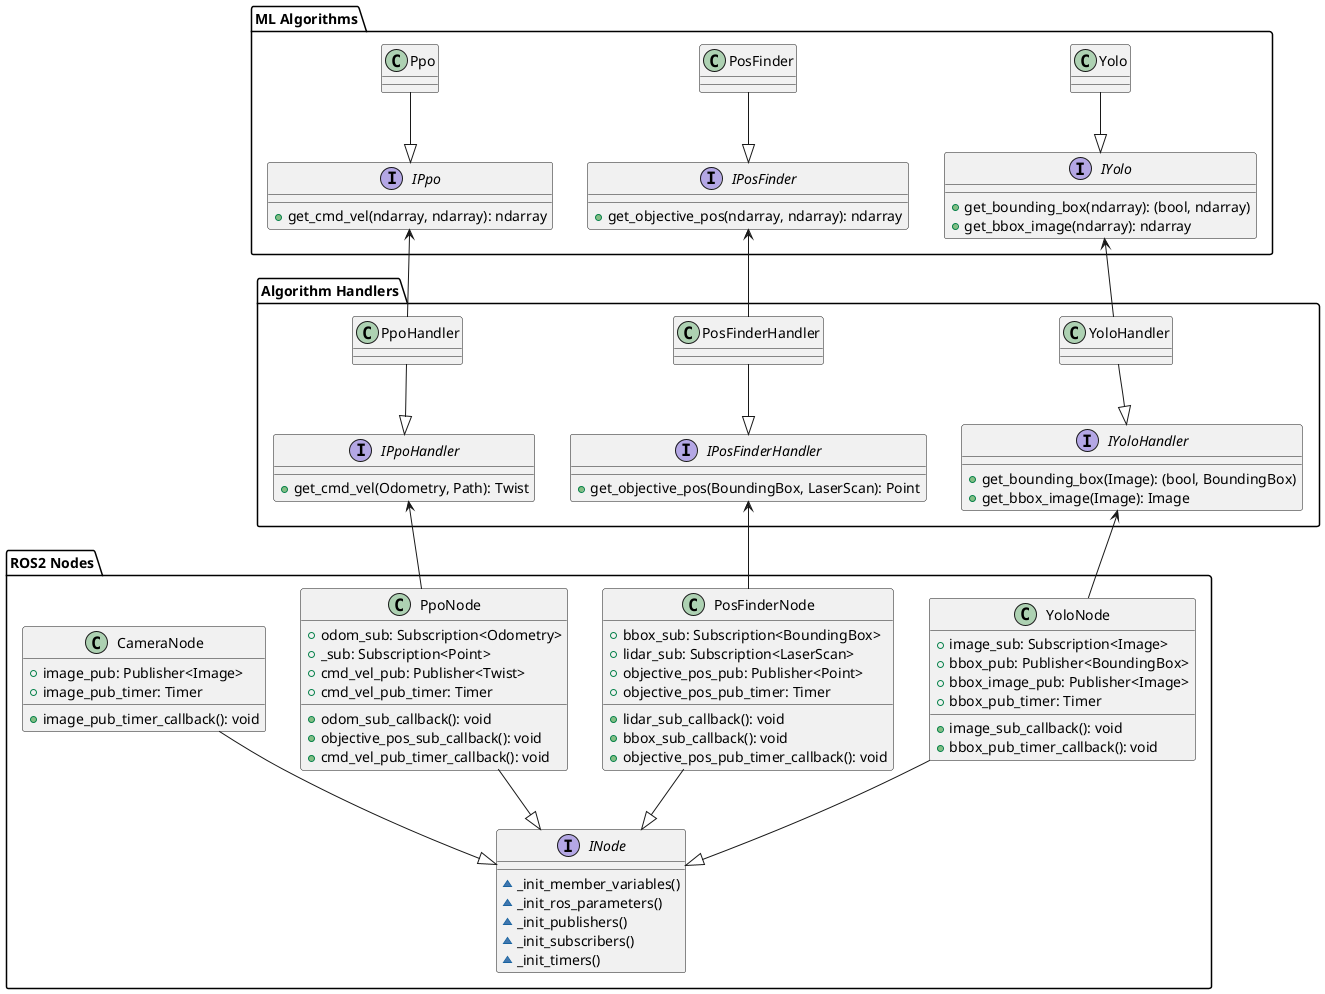 @startuml

package "ROS2 Nodes" {
    interface INode {
        ~_init_member_variables()
        ~_init_ros_parameters()
        ~_init_publishers()
        ~_init_subscribers()
        ~_init_timers()
    }

    class YoloNode {
        + image_sub: Subscription<Image>
        + bbox_pub: Publisher<BoundingBox>
        + bbox_image_pub: Publisher<Image>
        + bbox_pub_timer: Timer
        + image_sub_callback(): void
        + bbox_pub_timer_callback(): void
    }
    class PosFinderNode {
        + bbox_sub: Subscription<BoundingBox>
        + lidar_sub: Subscription<LaserScan>
        + objective_pos_pub: Publisher<Point>
        + objective_pos_pub_timer: Timer
        + lidar_sub_callback(): void
        + bbox_sub_callback(): void
        + objective_pos_pub_timer_callback(): void
    }
    class PpoNode {
        + odom_sub: Subscription<Odometry>
        + _sub: Subscription<Point>
        + cmd_vel_pub: Publisher<Twist>
        + cmd_vel_pub_timer: Timer
        + odom_sub_callback(): void
        + objective_pos_sub_callback(): void
        + cmd_vel_pub_timer_callback(): void
    }
    class CameraNode {
        + image_pub: Publisher<Image>
        + image_pub_timer: Timer
        + image_pub_timer_callback(): void
    }

    YoloNode --|> INode
    PosFinderNode --|> INode
    PpoNode --|> INode
    CameraNode --|> INode
}

package "Algorithm Handlers" {
    interface IYoloHandler {
        +get_bounding_box(Image): (bool, BoundingBox)
        +get_bbox_image(Image): Image
    }
    interface IPosFinderHandler {
        +get_objective_pos(BoundingBox, LaserScan): Point
    }
    interface IPpoHandler {
        +get_cmd_vel(Odometry, Path): Twist
    }

    class YoloHandler
    class PosFinderHandler
    class PpoHandler

    YoloHandler --|> IYoloHandler
    PosFinderHandler --|> IPosFinderHandler
    PpoHandler --|> IPpoHandler

    IYoloHandler <-- YoloNode
    IPosFinderHandler <-- PosFinderNode
    IPpoHandler <-- PpoNode
}

package "ML Algorithms" {
    class Yolo
    class PosFinder
    class Ppo

    interface IYolo {
        +get_bounding_box(ndarray): (bool, ndarray)
        +get_bbox_image(ndarray): ndarray
    }
    interface IPosFinder {
        +get_objective_pos(ndarray, ndarray): ndarray
    }
    interface IPpo {
        +get_cmd_vel(ndarray, ndarray): ndarray
    }

    Yolo --|> IYolo
    PosFinder --|> IPosFinder
    Ppo --|> IPpo

    IYolo <-- YoloHandler
    IPosFinder <-- PosFinderHandler
    IPpo <-- PpoHandler
}

@enduml
